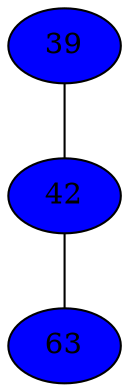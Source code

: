 strict graph {
39[label="39" style=filled fillcolor="blue1"];
39 -- 42
42[label="42" style=filled fillcolor="blue1"];
42 -- 39
42 -- 63
63[label="63" style=filled fillcolor="blue1"];
63 -- 42
}